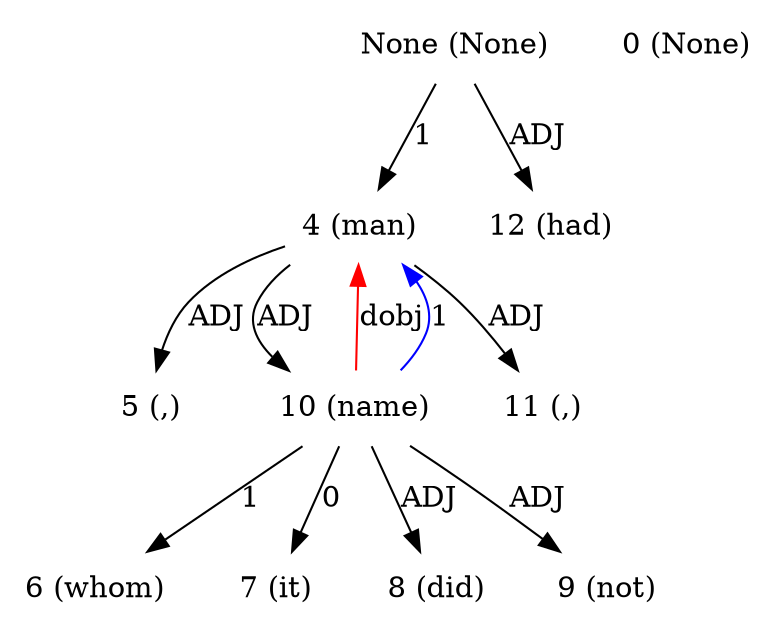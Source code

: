 digraph G{
edge [dir=forward]
node [shape=plaintext]

None [label="None (None)"]
None -> 4 [label="1"]
None -> 12 [label="ADJ"]
0 [label="0 (None)"]
4 [label="4 (man)"]
4 -> 5 [label="ADJ"]
4 -> 10 [label="ADJ"]
4 -> 11 [label="ADJ"]
10 -> 4 [label="dobj", color="red"]
5 [label="5 (,)"]
6 [label="6 (whom)"]
7 [label="7 (it)"]
8 [label="8 (did)"]
9 [label="9 (not)"]
10 [label="10 (name)"]
10 -> 6 [label="1"]
10 -> 4 [label="1", color="blue"]
10 -> 7 [label="0"]
10 -> 8 [label="ADJ"]
10 -> 9 [label="ADJ"]
11 [label="11 (,)"]
12 [label="12 (had)"]
}

